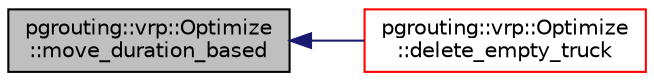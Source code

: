 digraph "pgrouting::vrp::Optimize::move_duration_based"
{
  edge [fontname="Helvetica",fontsize="10",labelfontname="Helvetica",labelfontsize="10"];
  node [fontname="Helvetica",fontsize="10",shape=record];
  rankdir="LR";
  Node573 [label="pgrouting::vrp::Optimize\l::move_duration_based",height=0.2,width=0.4,color="black", fillcolor="grey75", style="filled", fontcolor="black"];
  Node573 -> Node574 [dir="back",color="midnightblue",fontsize="10",style="solid",fontname="Helvetica"];
  Node574 [label="pgrouting::vrp::Optimize\l::delete_empty_truck",height=0.2,width=0.4,color="red", fillcolor="white", style="filled",URL="$classpgrouting_1_1vrp_1_1Optimize.html#a4dcb408130c2ed4164b8d754d11ad44b"];
}
